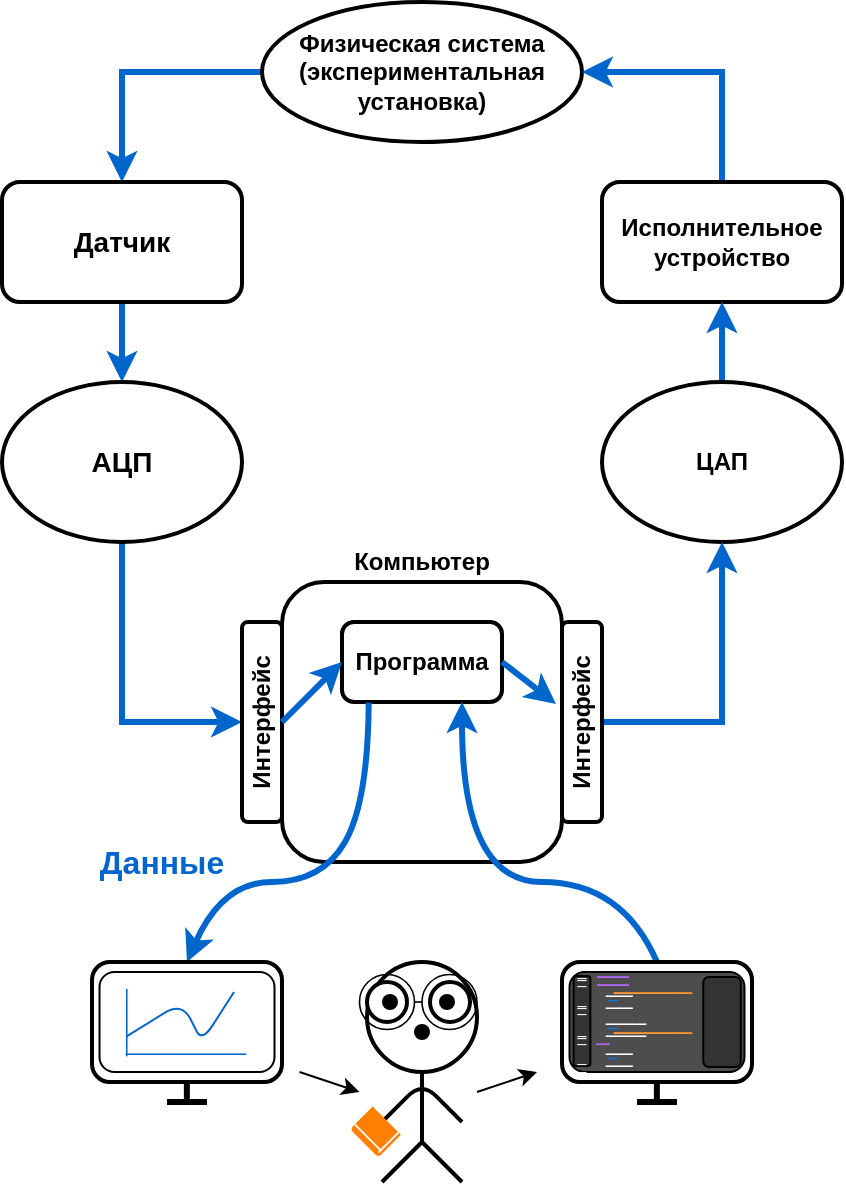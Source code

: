<mxfile version="14.8.5" type="github">
  <diagram id="EwxfycUetT-gceh_vVq2" name="Page-1">
    <mxGraphModel dx="1014" dy="1044" grid="1" gridSize="10" guides="1" tooltips="1" connect="1" arrows="1" fold="1" page="1" pageScale="1" pageWidth="827" pageHeight="1169" math="0" shadow="0">
      <root>
        <mxCell id="0" />
        <mxCell id="1" parent="0" />
        <mxCell id="bHgDKf8H-_BEn4HjA2IT-7" value="" style="endArrow=none;html=1;fontColor=#000000;strokeWidth=3;" edge="1" parent="1">
          <mxGeometry width="50" height="50" relative="1" as="geometry">
            <mxPoint x="282.43" y="580" as="sourcePoint" />
            <mxPoint x="282.43" y="565" as="targetPoint" />
            <Array as="points">
              <mxPoint x="282.43" y="565" />
            </Array>
          </mxGeometry>
        </mxCell>
        <mxCell id="bHgDKf8H-_BEn4HjA2IT-6" value="" style="endArrow=none;html=1;fontColor=#000000;strokeWidth=3;" edge="1" parent="1">
          <mxGeometry width="50" height="50" relative="1" as="geometry">
            <mxPoint x="517.43" y="580" as="sourcePoint" />
            <mxPoint x="517.43" y="565" as="targetPoint" />
            <Array as="points">
              <mxPoint x="517.43" y="565" />
            </Array>
          </mxGeometry>
        </mxCell>
        <mxCell id="3XeuxPja4UC_niTlmCeu-13" style="edgeStyle=orthogonalEdgeStyle;rounded=0;orthogonalLoop=1;jettySize=auto;html=1;exitX=0;exitY=0.5;exitDx=0;exitDy=0;entryX=0.5;entryY=0;entryDx=0;entryDy=0;strokeWidth=3;strokeColor=#0066CC;" parent="1" source="3XeuxPja4UC_niTlmCeu-2" target="3XeuxPja4UC_niTlmCeu-3" edge="1">
          <mxGeometry relative="1" as="geometry" />
        </mxCell>
        <mxCell id="3XeuxPja4UC_niTlmCeu-2" value="Физическая система (экспериментальная установка)" style="ellipse;whiteSpace=wrap;html=1;fontStyle=1;strokeWidth=2;" parent="1" vertex="1">
          <mxGeometry x="320" y="30" width="160" height="70" as="geometry" />
        </mxCell>
        <mxCell id="3XeuxPja4UC_niTlmCeu-14" style="edgeStyle=orthogonalEdgeStyle;rounded=0;orthogonalLoop=1;jettySize=auto;html=1;exitX=0.5;exitY=1;exitDx=0;exitDy=0;entryX=0.5;entryY=0;entryDx=0;entryDy=0;strokeWidth=3;strokeColor=#0066CC;" parent="1" source="3XeuxPja4UC_niTlmCeu-3" target="3XeuxPja4UC_niTlmCeu-5" edge="1">
          <mxGeometry relative="1" as="geometry" />
        </mxCell>
        <mxCell id="3XeuxPja4UC_niTlmCeu-3" value="&lt;font style=&quot;font-size: 14px&quot;&gt;Датчик&lt;/font&gt;" style="rounded=1;whiteSpace=wrap;html=1;strokeWidth=2;fontStyle=1" parent="1" vertex="1">
          <mxGeometry x="190" y="120" width="120" height="60" as="geometry" />
        </mxCell>
        <mxCell id="3XeuxPja4UC_niTlmCeu-21" style="edgeStyle=orthogonalEdgeStyle;rounded=0;orthogonalLoop=1;jettySize=auto;html=1;exitX=0.5;exitY=0;exitDx=0;exitDy=0;entryX=1;entryY=0.5;entryDx=0;entryDy=0;fillColor=#f5f5f5;strokeColor=#0066CC;strokeWidth=3;" parent="1" source="3XeuxPja4UC_niTlmCeu-4" target="3XeuxPja4UC_niTlmCeu-2" edge="1">
          <mxGeometry relative="1" as="geometry" />
        </mxCell>
        <mxCell id="3XeuxPja4UC_niTlmCeu-4" value="Исполнительное устройство" style="rounded=1;whiteSpace=wrap;html=1;fillColor=#FFFFFF;strokeWidth=2;fontStyle=1" parent="1" vertex="1">
          <mxGeometry x="490" y="120" width="120" height="60" as="geometry" />
        </mxCell>
        <mxCell id="3XeuxPja4UC_niTlmCeu-15" style="edgeStyle=orthogonalEdgeStyle;rounded=0;orthogonalLoop=1;jettySize=auto;html=1;exitX=0.5;exitY=1;exitDx=0;exitDy=0;entryX=0;entryY=0.5;entryDx=0;entryDy=0;strokeWidth=3;strokeColor=#0066CC;" parent="1" source="3XeuxPja4UC_niTlmCeu-5" target="3XeuxPja4UC_niTlmCeu-10" edge="1">
          <mxGeometry relative="1" as="geometry" />
        </mxCell>
        <mxCell id="3XeuxPja4UC_niTlmCeu-5" value="&lt;font style=&quot;font-size: 14px&quot;&gt;АЦП&lt;/font&gt;" style="ellipse;whiteSpace=wrap;html=1;fontStyle=1;strokeWidth=2;" parent="1" vertex="1">
          <mxGeometry x="190" y="220" width="120" height="80" as="geometry" />
        </mxCell>
        <mxCell id="3XeuxPja4UC_niTlmCeu-20" style="edgeStyle=orthogonalEdgeStyle;rounded=0;orthogonalLoop=1;jettySize=auto;html=1;exitX=0.5;exitY=0;exitDx=0;exitDy=0;entryX=0.5;entryY=1;entryDx=0;entryDy=0;fillColor=#f5f5f5;strokeColor=#0066CC;strokeWidth=3;" parent="1" source="3XeuxPja4UC_niTlmCeu-6" target="3XeuxPja4UC_niTlmCeu-4" edge="1">
          <mxGeometry relative="1" as="geometry" />
        </mxCell>
        <mxCell id="3XeuxPja4UC_niTlmCeu-6" value="ЦАП" style="ellipse;whiteSpace=wrap;html=1;strokeWidth=2;fontStyle=1;fillColor=#FFFFFF;" parent="1" vertex="1">
          <mxGeometry x="490" y="220" width="120" height="80" as="geometry" />
        </mxCell>
        <mxCell id="3XeuxPja4UC_niTlmCeu-7" value="&lt;p&gt;&lt;br&gt;&lt;/p&gt;" style="rounded=1;whiteSpace=wrap;html=1;strokeWidth=2;fontStyle=1;verticalAlign=middle;" parent="1" vertex="1">
          <mxGeometry x="330" y="320" width="140" height="140" as="geometry" />
        </mxCell>
        <mxCell id="3XeuxPja4UC_niTlmCeu-9" value="Программа" style="rounded=1;whiteSpace=wrap;html=1;fontStyle=1;strokeWidth=2;" parent="1" vertex="1">
          <mxGeometry x="360" y="340" width="80" height="40" as="geometry" />
        </mxCell>
        <mxCell id="3XeuxPja4UC_niTlmCeu-10" value="Интерфейс" style="rounded=1;whiteSpace=wrap;html=1;horizontal=0;strokeWidth=2;fontStyle=1" parent="1" vertex="1">
          <mxGeometry x="310" y="340" width="20" height="100" as="geometry" />
        </mxCell>
        <mxCell id="3XeuxPja4UC_niTlmCeu-19" style="edgeStyle=orthogonalEdgeStyle;rounded=0;orthogonalLoop=1;jettySize=auto;html=1;exitX=1;exitY=0.5;exitDx=0;exitDy=0;entryX=0.5;entryY=1;entryDx=0;entryDy=0;fillColor=#f5f5f5;strokeColor=#0066CC;strokeWidth=3;" parent="1" source="3XeuxPja4UC_niTlmCeu-11" target="3XeuxPja4UC_niTlmCeu-6" edge="1">
          <mxGeometry relative="1" as="geometry" />
        </mxCell>
        <mxCell id="3XeuxPja4UC_niTlmCeu-11" value="Интерфейс" style="rounded=1;whiteSpace=wrap;html=1;horizontal=0;verticalAlign=middle;strokeWidth=2;fillColor=#FFFFFF;fontStyle=1" parent="1" vertex="1">
          <mxGeometry x="470" y="340" width="20" height="100" as="geometry" />
        </mxCell>
        <mxCell id="3XeuxPja4UC_niTlmCeu-22" value="" style="endArrow=classic;html=1;strokeColor=#0066CC;strokeWidth=3;exitX=1;exitY=0.5;exitDx=0;exitDy=0;entryX=0;entryY=0.5;entryDx=0;entryDy=0;" parent="1" source="3XeuxPja4UC_niTlmCeu-10" target="3XeuxPja4UC_niTlmCeu-9" edge="1">
          <mxGeometry width="50" height="50" relative="1" as="geometry">
            <mxPoint x="390" y="210" as="sourcePoint" />
            <mxPoint x="440" y="160" as="targetPoint" />
          </mxGeometry>
        </mxCell>
        <mxCell id="3XeuxPja4UC_niTlmCeu-23" value="" style="endArrow=classic;html=1;strokeWidth=3;entryX=-0.15;entryY=0.41;entryDx=0;entryDy=0;entryPerimeter=0;exitX=1;exitY=0.5;exitDx=0;exitDy=0;fillColor=#f5f5f5;strokeColor=#0066CC;" parent="1" source="3XeuxPja4UC_niTlmCeu-9" target="3XeuxPja4UC_niTlmCeu-11" edge="1">
          <mxGeometry width="50" height="50" relative="1" as="geometry">
            <mxPoint x="450" y="350" as="sourcePoint" />
            <mxPoint x="440" y="160" as="targetPoint" />
          </mxGeometry>
        </mxCell>
        <mxCell id="3XeuxPja4UC_niTlmCeu-26" value="" style="ellipse;whiteSpace=wrap;html=1;aspect=fixed;strokeWidth=2;verticalAlign=middle;" parent="1" vertex="1">
          <mxGeometry x="372.5" y="510" width="55" height="55" as="geometry" />
        </mxCell>
        <mxCell id="3XeuxPja4UC_niTlmCeu-30" value="" style="endArrow=none;html=1;strokeWidth=2;exitX=0.5;exitY=1;exitDx=0;exitDy=0;" parent="1" source="3XeuxPja4UC_niTlmCeu-26" edge="1">
          <mxGeometry width="50" height="50" relative="1" as="geometry">
            <mxPoint x="580" y="590" as="sourcePoint" />
            <mxPoint x="400" y="600" as="targetPoint" />
          </mxGeometry>
        </mxCell>
        <mxCell id="3XeuxPja4UC_niTlmCeu-31" value="" style="endArrow=none;html=1;strokeWidth=2;" parent="1" edge="1">
          <mxGeometry width="50" height="50" relative="1" as="geometry">
            <mxPoint x="380" y="590" as="sourcePoint" />
            <mxPoint x="420" y="590" as="targetPoint" />
            <Array as="points">
              <mxPoint x="400" y="570" />
            </Array>
          </mxGeometry>
        </mxCell>
        <mxCell id="3XeuxPja4UC_niTlmCeu-33" value="" style="endArrow=none;html=1;strokeWidth=2;" parent="1" edge="1">
          <mxGeometry width="50" height="50" relative="1" as="geometry">
            <mxPoint x="380" y="620" as="sourcePoint" />
            <mxPoint x="400" y="600" as="targetPoint" />
          </mxGeometry>
        </mxCell>
        <mxCell id="3XeuxPja4UC_niTlmCeu-34" value="" style="endArrow=none;html=1;strokeWidth=2;" parent="1" edge="1">
          <mxGeometry width="50" height="50" relative="1" as="geometry">
            <mxPoint x="420" y="620" as="sourcePoint" />
            <mxPoint x="400" y="600" as="targetPoint" />
          </mxGeometry>
        </mxCell>
        <mxCell id="3XeuxPja4UC_niTlmCeu-35" value="" style="ellipse;whiteSpace=wrap;html=1;aspect=fixed;strokeWidth=2;verticalAlign=middle;" parent="1" vertex="1">
          <mxGeometry x="404" y="520" width="20" height="20" as="geometry" />
        </mxCell>
        <mxCell id="3XeuxPja4UC_niTlmCeu-38" value="" style="ellipse;whiteSpace=wrap;html=1;aspect=fixed;strokeWidth=2;verticalAlign=middle;" parent="1" vertex="1">
          <mxGeometry x="372.5" y="520" width="20" height="20" as="geometry" />
        </mxCell>
        <mxCell id="3XeuxPja4UC_niTlmCeu-42" value="" style="shape=waypoint;sketch=0;fillStyle=solid;size=6;pointerEvents=1;points=[];fillColor=none;resizable=0;rotatable=0;perimeter=centerPerimeter;snapToPoint=1;strokeWidth=2;verticalAlign=middle;" parent="1" vertex="1">
          <mxGeometry x="392.5" y="510" width="40" height="40" as="geometry" />
        </mxCell>
        <mxCell id="3XeuxPja4UC_niTlmCeu-43" value="" style="shape=waypoint;sketch=0;fillStyle=solid;size=6;pointerEvents=1;points=[];fillColor=none;resizable=0;rotatable=0;perimeter=centerPerimeter;snapToPoint=1;strokeWidth=2;verticalAlign=middle;" parent="1" vertex="1">
          <mxGeometry x="380" y="525" width="40" height="40" as="geometry" />
        </mxCell>
        <mxCell id="3XeuxPja4UC_niTlmCeu-46" value="" style="curved=1;endArrow=classic;html=1;strokeWidth=3;exitX=0.167;exitY=1.008;exitDx=0;exitDy=0;exitPerimeter=0;strokeColor=#0066CC;entryX=0.5;entryY=0;entryDx=0;entryDy=0;" parent="1" source="3XeuxPja4UC_niTlmCeu-9" edge="1" target="bHgDKf8H-_BEn4HjA2IT-2">
          <mxGeometry width="50" height="50" relative="1" as="geometry">
            <mxPoint x="355" y="492.5" as="sourcePoint" />
            <mxPoint x="365" y="540" as="targetPoint" />
            <Array as="points">
              <mxPoint x="373" y="430" />
              <mxPoint x="350" y="470" />
              <mxPoint x="300" y="470" />
            </Array>
          </mxGeometry>
        </mxCell>
        <mxCell id="3XeuxPja4UC_niTlmCeu-50" value="" style="curved=1;endArrow=classic;html=1;strokeWidth=3;entryX=0.75;entryY=1;entryDx=0;entryDy=0;entryPerimeter=0;strokeColor=#0066CC;exitX=0.5;exitY=0;exitDx=0;exitDy=0;" parent="1" target="3XeuxPja4UC_niTlmCeu-9" edge="1" source="bHgDKf8H-_BEn4HjA2IT-3">
          <mxGeometry width="50" height="50" relative="1" as="geometry">
            <mxPoint x="434" y="540" as="sourcePoint" />
            <mxPoint x="455.03" y="380.0" as="targetPoint" />
            <Array as="points">
              <mxPoint x="500" y="470" />
              <mxPoint x="420" y="470" />
            </Array>
          </mxGeometry>
        </mxCell>
        <mxCell id="3XeuxPja4UC_niTlmCeu-41" value="" style="shape=waypoint;sketch=0;fillStyle=solid;size=6;pointerEvents=1;points=[];fillColor=none;resizable=0;rotatable=0;perimeter=centerPerimeter;snapToPoint=1;strokeWidth=2;verticalAlign=middle;" parent="1" vertex="1">
          <mxGeometry x="364" y="510" width="40" height="40" as="geometry" />
        </mxCell>
        <mxCell id="3XeuxPja4UC_niTlmCeu-52" value="" style="ellipse;whiteSpace=wrap;html=1;aspect=fixed;strokeWidth=0.8;verticalAlign=middle;fillColor=none;" parent="1" vertex="1">
          <mxGeometry x="368.75" y="516.25" width="27.5" height="27.5" as="geometry" />
        </mxCell>
        <mxCell id="3XeuxPja4UC_niTlmCeu-53" value="" style="ellipse;whiteSpace=wrap;html=1;aspect=fixed;strokeWidth=0.8;verticalAlign=middle;fillColor=none;" parent="1" vertex="1">
          <mxGeometry x="400" y="516.25" width="27.5" height="27.5" as="geometry" />
        </mxCell>
        <mxCell id="3XeuxPja4UC_niTlmCeu-57" value="" style="endArrow=none;html=1;strokeWidth=0.8;entryX=0;entryY=0.5;entryDx=0;entryDy=0;exitX=1;exitY=0.5;exitDx=0;exitDy=0;" parent="1" source="3XeuxPja4UC_niTlmCeu-52" target="3XeuxPja4UC_niTlmCeu-53" edge="1">
          <mxGeometry width="50" height="50" relative="1" as="geometry">
            <mxPoint x="400" y="570" as="sourcePoint" />
            <mxPoint x="450" y="520" as="targetPoint" />
          </mxGeometry>
        </mxCell>
        <mxCell id="3XeuxPja4UC_niTlmCeu-58" value="" style="endArrow=none;html=1;strokeColor=#000000;strokeWidth=0.5;exitX=0;exitY=0;exitDx=0;exitDy=0;entryX=0;entryY=0;entryDx=0;entryDy=0;" parent="1" source="3XeuxPja4UC_niTlmCeu-52" target="3XeuxPja4UC_niTlmCeu-52" edge="1">
          <mxGeometry width="50" height="50" relative="1" as="geometry">
            <mxPoint x="400" y="570" as="sourcePoint" />
            <mxPoint x="450" y="520" as="targetPoint" />
          </mxGeometry>
        </mxCell>
        <mxCell id="3XeuxPja4UC_niTlmCeu-61" value="" style="pointerEvents=1;shadow=0;dashed=0;html=1;strokeColor=none;labelPosition=center;verticalLabelPosition=bottom;verticalAlign=top;outlineConnect=0;align=center;shape=mxgraph.office.concepts.book_journal;rotation=-45;fillColor=#FF8000;" parent="1" vertex="1">
          <mxGeometry x="368.75" y="585" width="16" height="20" as="geometry" />
        </mxCell>
        <mxCell id="3XeuxPja4UC_niTlmCeu-71" value="Данные" style="text;html=1;strokeColor=none;fillColor=none;align=center;verticalAlign=middle;whiteSpace=wrap;rounded=0;fontColor=#0066CC;fontStyle=1;fontSize=16;horizontal=1;" parent="1" vertex="1">
          <mxGeometry x="250" y="450" width="40" height="20" as="geometry" />
        </mxCell>
        <mxCell id="bHgDKf8H-_BEn4HjA2IT-2" value="" style="rounded=1;whiteSpace=wrap;html=1;fontColor=#000000;strokeColor=#000000;strokeWidth=2;fillColor=#FFFFFF;" vertex="1" parent="1">
          <mxGeometry x="235" y="510" width="95" height="60" as="geometry" />
        </mxCell>
        <mxCell id="bHgDKf8H-_BEn4HjA2IT-3" value="" style="rounded=1;whiteSpace=wrap;html=1;fontColor=#000000;strokeColor=#000000;strokeWidth=2;fillColor=#FFFFFF;" vertex="1" parent="1">
          <mxGeometry x="470" y="510" width="95" height="60" as="geometry" />
        </mxCell>
        <mxCell id="bHgDKf8H-_BEn4HjA2IT-4" value="" style="rounded=1;whiteSpace=wrap;html=1;fontColor=#000000;strokeColor=#000000;strokeWidth=1;fillColor=#FFFFFF;" vertex="1" parent="1">
          <mxGeometry x="238.75" y="515" width="87.5" height="50" as="geometry" />
        </mxCell>
        <mxCell id="bHgDKf8H-_BEn4HjA2IT-5" value="" style="rounded=1;whiteSpace=wrap;html=1;fontColor=#000000;strokeWidth=1;fillColor=#4D4D4D;" vertex="1" parent="1">
          <mxGeometry x="473.75" y="515" width="87.5" height="50" as="geometry" />
        </mxCell>
        <mxCell id="bHgDKf8H-_BEn4HjA2IT-8" value="" style="endArrow=none;html=1;fontColor=#000000;strokeColor=#000000;strokeWidth=3;" edge="1" parent="1">
          <mxGeometry width="50" height="50" relative="1" as="geometry">
            <mxPoint x="272.5" y="580" as="sourcePoint" />
            <mxPoint x="292.5" y="580" as="targetPoint" />
          </mxGeometry>
        </mxCell>
        <mxCell id="bHgDKf8H-_BEn4HjA2IT-9" value="" style="endArrow=none;html=1;fontColor=#000000;strokeColor=#000000;strokeWidth=3;" edge="1" parent="1">
          <mxGeometry width="50" height="50" relative="1" as="geometry">
            <mxPoint x="507.5" y="580" as="sourcePoint" />
            <mxPoint x="527.5" y="580" as="targetPoint" />
          </mxGeometry>
        </mxCell>
        <mxCell id="bHgDKf8H-_BEn4HjA2IT-10" value="&lt;font color=&quot;#0066cc&quot;&gt;_________&lt;/font&gt;" style="text;html=1;strokeColor=none;fillColor=none;align=left;verticalAlign=middle;whiteSpace=wrap;rounded=0;fontColor=#000000;" vertex="1" parent="1">
          <mxGeometry x="250" y="540" width="40" height="20" as="geometry" />
        </mxCell>
        <mxCell id="bHgDKf8H-_BEn4HjA2IT-11" value="&lt;font color=&quot;#0066cc&quot;&gt;_____&lt;/font&gt;" style="text;html=1;strokeColor=none;fillColor=none;align=right;verticalAlign=middle;whiteSpace=wrap;rounded=0;fontColor=#000000;rotation=90;" vertex="1" parent="1">
          <mxGeometry x="235" y="530" width="47.5" height="10" as="geometry" />
        </mxCell>
        <mxCell id="bHgDKf8H-_BEn4HjA2IT-12" value="" style="endArrow=none;html=1;fontColor=#000000;strokeWidth=1;strokeColor=#0066CC;exitX=0.76;exitY=1.162;exitDx=0;exitDy=0;exitPerimeter=0;" edge="1" parent="1" source="bHgDKf8H-_BEn4HjA2IT-11">
          <mxGeometry width="50" height="50" relative="1" as="geometry">
            <mxPoint x="259" y="545" as="sourcePoint" />
            <mxPoint x="306" y="525" as="targetPoint" />
            <Array as="points">
              <mxPoint x="280" y="530" />
              <mxPoint x="290" y="550" />
            </Array>
          </mxGeometry>
        </mxCell>
        <mxCell id="bHgDKf8H-_BEn4HjA2IT-14" value="Компьютер" style="text;html=1;strokeColor=none;fillColor=none;align=center;verticalAlign=middle;whiteSpace=wrap;rounded=0;fontColor=#000000;fontStyle=1" vertex="1" parent="1">
          <mxGeometry x="380" y="300" width="40" height="20" as="geometry" />
        </mxCell>
        <mxCell id="bHgDKf8H-_BEn4HjA2IT-15" value="" style="endArrow=classic;html=1;strokeWidth=1;" edge="1" parent="1">
          <mxGeometry width="50" height="50" relative="1" as="geometry">
            <mxPoint x="338.75" y="565" as="sourcePoint" />
            <mxPoint x="368.75" y="575" as="targetPoint" />
          </mxGeometry>
        </mxCell>
        <mxCell id="bHgDKf8H-_BEn4HjA2IT-16" value="" style="endArrow=classic;html=1;strokeWidth=1;" edge="1" parent="1">
          <mxGeometry width="50" height="50" relative="1" as="geometry">
            <mxPoint x="427.5" y="575" as="sourcePoint" />
            <mxPoint x="457.5" y="565" as="targetPoint" />
          </mxGeometry>
        </mxCell>
        <mxCell id="bHgDKf8H-_BEn4HjA2IT-18" value="" style="rounded=1;whiteSpace=wrap;html=1;fontColor=#000000;strokeColor=#000000;strokeWidth=1;align=right;fillColor=#333333;rotation=90;" vertex="1" parent="1">
          <mxGeometry x="527.5" y="530.62" width="45" height="18.75" as="geometry" />
        </mxCell>
        <mxCell id="bHgDKf8H-_BEn4HjA2IT-19" value="" style="rounded=1;whiteSpace=wrap;html=1;fontColor=#000000;strokeColor=#000000;strokeWidth=1;align=right;fillColor=#333333;rotation=90;" vertex="1" parent="1">
          <mxGeometry x="457.5" y="535.36" width="45" height="8.39" as="geometry" />
        </mxCell>
        <mxCell id="bHgDKf8H-_BEn4HjA2IT-20" value="&lt;font color=&quot;#ffffff&quot; style=&quot;font-size: 8px&quot;&gt;_&lt;br&gt;_&lt;br&gt;_&lt;br&gt;_&lt;/font&gt;" style="text;html=1;strokeColor=none;fillColor=none;align=center;verticalAlign=middle;whiteSpace=wrap;rounded=0;fontColor=#000000;" vertex="1" parent="1">
          <mxGeometry x="460" y="523.75" width="40" height="20" as="geometry" />
        </mxCell>
        <mxCell id="bHgDKf8H-_BEn4HjA2IT-22" value="&lt;font color=&quot;#ffffff&quot; style=&quot;font-size: 8px&quot;&gt;_&lt;br&gt;_&lt;br&gt;_&lt;br&gt;&lt;br&gt;&lt;/font&gt;" style="text;html=1;strokeColor=none;fillColor=none;align=center;verticalAlign=middle;whiteSpace=wrap;rounded=0;fontColor=#000000;" vertex="1" parent="1">
          <mxGeometry x="460" y="525" width="40" height="20" as="geometry" />
        </mxCell>
        <mxCell id="bHgDKf8H-_BEn4HjA2IT-23" value="&lt;font color=&quot;#ffffff&quot; style=&quot;font-size: 8px&quot;&gt;_&lt;br&gt;_&lt;br&gt;_&lt;br&gt;_&lt;/font&gt;" style="text;html=1;strokeColor=none;fillColor=none;align=center;verticalAlign=middle;whiteSpace=wrap;rounded=0;fontColor=#000000;" vertex="1" parent="1">
          <mxGeometry x="460" y="527.5" width="40" height="20" as="geometry" />
        </mxCell>
        <mxCell id="bHgDKf8H-_BEn4HjA2IT-25" value="&lt;font style=&quot;font-size: 14px&quot; color=&quot;#b266ff&quot;&gt;__&lt;/font&gt;" style="text;html=1;align=center;verticalAlign=middle;resizable=0;points=[];autosize=1;strokeColor=none;fontColor=#000000;" vertex="1" parent="1">
          <mxGeometry x="480" y="500" width="30" height="20" as="geometry" />
        </mxCell>
        <mxCell id="bHgDKf8H-_BEn4HjA2IT-26" value="&lt;font style=&quot;font-size: 14px&quot; color=&quot;#b266ff&quot;&gt;__&lt;/font&gt;" style="text;html=1;align=center;verticalAlign=middle;resizable=0;points=[];autosize=1;strokeColor=none;fontColor=#000000;" vertex="1" parent="1">
          <mxGeometry x="480" y="503.75" width="30" height="20" as="geometry" />
        </mxCell>
        <mxCell id="bHgDKf8H-_BEn4HjA2IT-28" value="&lt;font color=&quot;#ff9933&quot; style=&quot;font-size: 14px&quot;&gt;_____&lt;/font&gt;" style="text;html=1;align=center;verticalAlign=middle;resizable=0;points=[];autosize=1;strokeColor=none;fontColor=#000000;" vertex="1" parent="1">
          <mxGeometry x="490" y="507.5" width="50" height="20" as="geometry" />
        </mxCell>
        <mxCell id="bHgDKf8H-_BEn4HjA2IT-29" value="&lt;font color=&quot;#ff9933&quot; style=&quot;font-size: 14px&quot;&gt;_____&lt;/font&gt;" style="text;html=1;align=center;verticalAlign=middle;resizable=0;points=[];autosize=1;strokeColor=none;fontColor=#000000;" vertex="1" parent="1">
          <mxGeometry x="490" y="527.5" width="50" height="20" as="geometry" />
        </mxCell>
        <mxCell id="bHgDKf8H-_BEn4HjA2IT-32" value="&lt;font color=&quot;#007fff&quot; style=&quot;font-size: 8px&quot;&gt;_&lt;br&gt;_&lt;br&gt;_&lt;/font&gt;" style="text;html=1;align=center;verticalAlign=middle;resizable=0;points=[];autosize=1;strokeColor=none;fontColor=#000000;" vertex="1" parent="1">
          <mxGeometry x="485" y="512.5" width="20" height="50" as="geometry" />
        </mxCell>
        <mxCell id="bHgDKf8H-_BEn4HjA2IT-33" value="&lt;font color=&quot;#ffffff&quot;&gt;__&lt;br&gt;___&lt;br&gt;&lt;/font&gt;&lt;div&gt;&lt;span&gt;&lt;font color=&quot;#ffffff&quot;&gt;__&lt;/font&gt;&lt;/span&gt;&lt;/div&gt;" style="text;html=1;align=left;verticalAlign=middle;resizable=0;points=[];autosize=1;strokeColor=none;fontColor=#000000;" vertex="1" parent="1">
          <mxGeometry x="490" y="510" width="40" height="50" as="geometry" />
        </mxCell>
        <mxCell id="bHgDKf8H-_BEn4HjA2IT-34" value="&lt;font color=&quot;#ffffff&quot;&gt;__&lt;br&gt;___&lt;br&gt;&lt;/font&gt;&lt;div&gt;&lt;span&gt;&lt;font color=&quot;#ffffff&quot;&gt;__&lt;/font&gt;&lt;/span&gt;&lt;/div&gt;" style="text;html=1;align=left;verticalAlign=middle;resizable=0;points=[];autosize=1;strokeColor=none;fontColor=#000000;" vertex="1" parent="1">
          <mxGeometry x="490" y="516.25" width="40" height="50" as="geometry" />
        </mxCell>
        <mxCell id="bHgDKf8H-_BEn4HjA2IT-35" value="&lt;font color=&quot;#b266ff&quot;&gt;_&lt;/font&gt;" style="text;html=1;align=center;verticalAlign=middle;resizable=0;points=[];autosize=1;strokeColor=none;fontColor=#000000;" vertex="1" parent="1">
          <mxGeometry x="480" y="535" width="20" height="20" as="geometry" />
        </mxCell>
      </root>
    </mxGraphModel>
  </diagram>
</mxfile>
